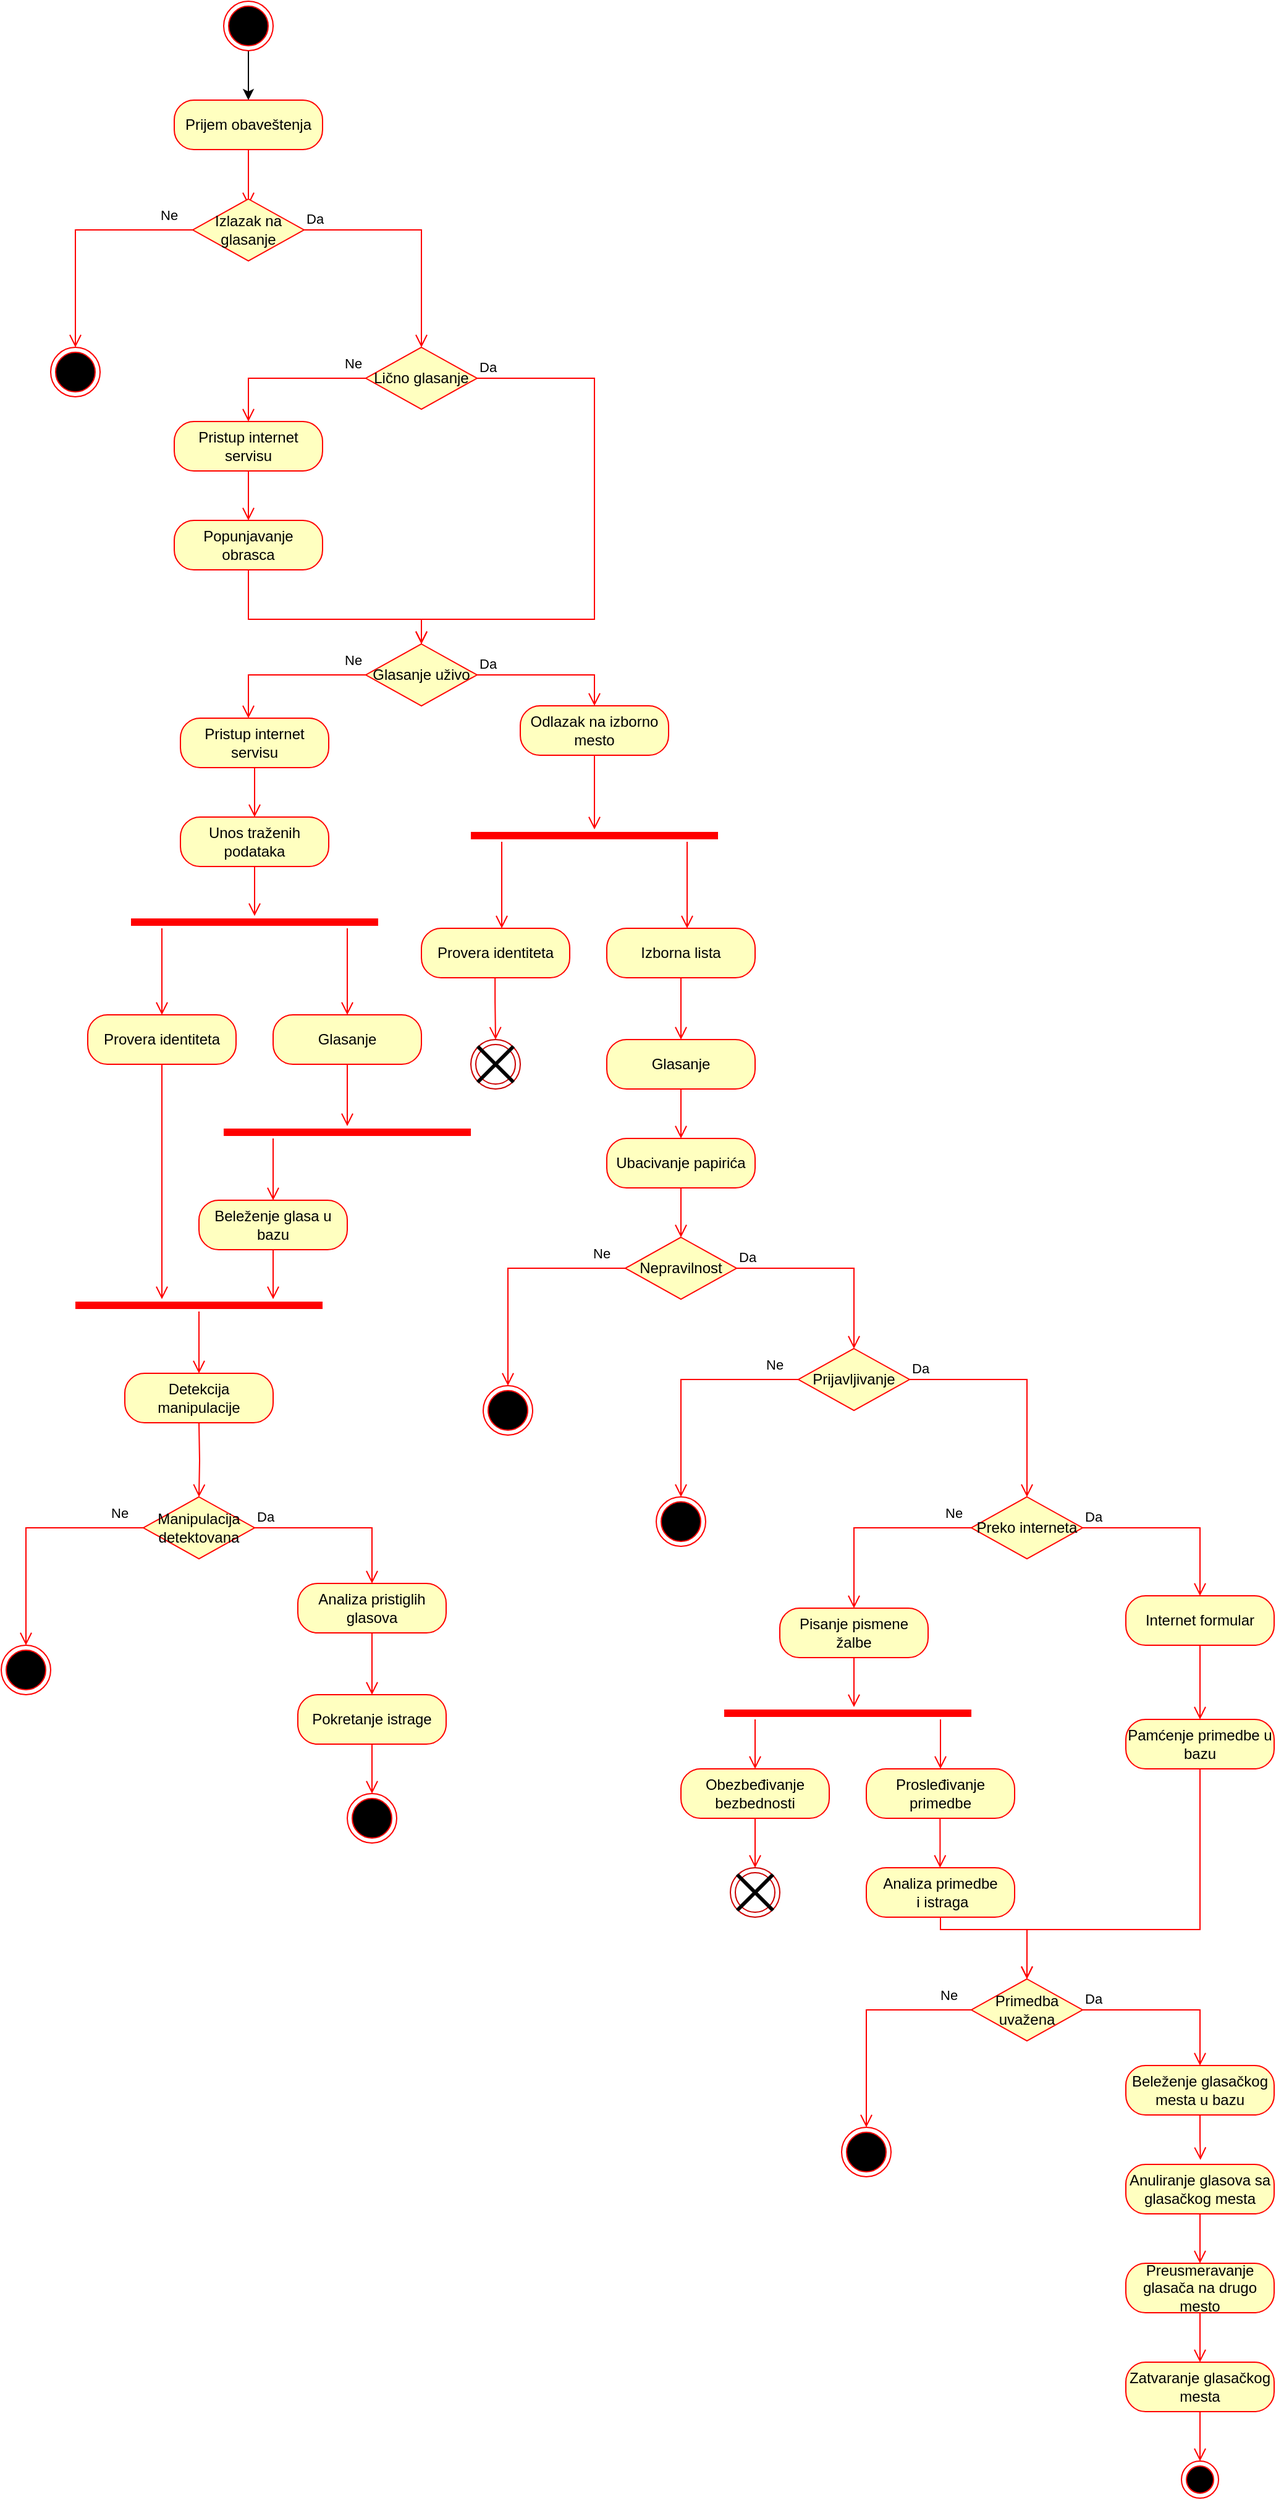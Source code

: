 <mxfile version="22.0.8" type="device">
  <diagram name="Page-1" id="0783ab3e-0a74-02c8-0abd-f7b4e66b4bec">
    <mxGraphModel dx="587" dy="2495" grid="1" gridSize="10" guides="1" tooltips="1" connect="1" arrows="1" fold="1" page="1" pageScale="1" pageWidth="850" pageHeight="1100" background="none" math="0" shadow="0">
      <root>
        <mxCell id="0" />
        <mxCell id="1" parent="0" />
        <mxCell id="Sj1vOakclsTmjPWeNW5r-7" style="edgeStyle=orthogonalEdgeStyle;rounded=0;orthogonalLoop=1;jettySize=auto;html=1;exitX=0.5;exitY=1;exitDx=0;exitDy=0;entryX=0.5;entryY=0;entryDx=0;entryDy=0;" parent="1" source="Sj1vOakclsTmjPWeNW5r-4" target="Sj1vOakclsTmjPWeNW5r-5" edge="1">
          <mxGeometry relative="1" as="geometry" />
        </mxCell>
        <mxCell id="Sj1vOakclsTmjPWeNW5r-4" value="" style="ellipse;html=1;shape=endState;fillColor=#000000;strokeColor=#ff0000;" parent="1" vertex="1">
          <mxGeometry x="400" y="-1600" width="40" height="40" as="geometry" />
        </mxCell>
        <mxCell id="Sj1vOakclsTmjPWeNW5r-5" value="Prijem obaveštenja" style="rounded=1;whiteSpace=wrap;html=1;arcSize=40;fontColor=#000000;fillColor=#ffffc0;strokeColor=#ff0000;" parent="1" vertex="1">
          <mxGeometry x="360" y="-1520" width="120" height="40" as="geometry" />
        </mxCell>
        <mxCell id="Sj1vOakclsTmjPWeNW5r-6" value="" style="edgeStyle=orthogonalEdgeStyle;html=1;verticalAlign=bottom;endArrow=open;endSize=8;strokeColor=#ff0000;rounded=0;" parent="1" source="Sj1vOakclsTmjPWeNW5r-5" edge="1">
          <mxGeometry relative="1" as="geometry">
            <mxPoint x="420" y="-1435" as="targetPoint" />
          </mxGeometry>
        </mxCell>
        <mxCell id="Sj1vOakclsTmjPWeNW5r-8" value="Izlazak na glasanje" style="rhombus;whiteSpace=wrap;html=1;fontColor=#000000;fillColor=#ffffc0;strokeColor=#ff0000;" parent="1" vertex="1">
          <mxGeometry x="375" y="-1440" width="90" height="50" as="geometry" />
        </mxCell>
        <mxCell id="Sj1vOakclsTmjPWeNW5r-9" value="Da" style="edgeStyle=orthogonalEdgeStyle;html=1;align=left;verticalAlign=bottom;endArrow=open;endSize=8;strokeColor=#ff0000;rounded=0;" parent="1" source="Sj1vOakclsTmjPWeNW5r-8" edge="1">
          <mxGeometry x="-1" relative="1" as="geometry">
            <mxPoint x="560" y="-1320" as="targetPoint" />
            <Array as="points">
              <mxPoint x="560" y="-1415" />
            </Array>
          </mxGeometry>
        </mxCell>
        <mxCell id="Sj1vOakclsTmjPWeNW5r-10" value="Ne&lt;br&gt;" style="edgeStyle=orthogonalEdgeStyle;html=1;align=left;verticalAlign=top;endArrow=open;endSize=8;strokeColor=#ff0000;rounded=0;exitX=0;exitY=0.5;exitDx=0;exitDy=0;" parent="1" source="Sj1vOakclsTmjPWeNW5r-8" edge="1">
          <mxGeometry x="-0.706" y="-25" relative="1" as="geometry">
            <mxPoint x="280" y="-1320" as="targetPoint" />
            <Array as="points">
              <mxPoint x="280" y="-1415" />
              <mxPoint x="280" y="-1330" />
            </Array>
            <mxPoint as="offset" />
          </mxGeometry>
        </mxCell>
        <mxCell id="Sj1vOakclsTmjPWeNW5r-15" value="Lično glasanje" style="rhombus;whiteSpace=wrap;html=1;fontColor=#000000;fillColor=#ffffc0;strokeColor=#ff0000;" parent="1" vertex="1">
          <mxGeometry x="515" y="-1320" width="90" height="50" as="geometry" />
        </mxCell>
        <mxCell id="Sj1vOakclsTmjPWeNW5r-16" value="Da" style="edgeStyle=orthogonalEdgeStyle;html=1;align=left;verticalAlign=bottom;endArrow=open;endSize=8;strokeColor=#ff0000;rounded=0;entryX=0.5;entryY=0;entryDx=0;entryDy=0;" parent="1" source="Sj1vOakclsTmjPWeNW5r-15" edge="1" target="7TB6_AQnsx2KHM4zwrPS-14">
          <mxGeometry x="-1" relative="1" as="geometry">
            <mxPoint x="610" y="-1065" as="targetPoint" />
            <Array as="points">
              <mxPoint x="700" y="-1295" />
              <mxPoint x="700" y="-1100" />
              <mxPoint x="560" y="-1100" />
            </Array>
          </mxGeometry>
        </mxCell>
        <mxCell id="Sj1vOakclsTmjPWeNW5r-17" value="Ne&lt;br&gt;" style="edgeStyle=orthogonalEdgeStyle;html=1;align=left;verticalAlign=top;endArrow=open;endSize=8;strokeColor=#ff0000;rounded=0;exitX=0;exitY=0.5;exitDx=0;exitDy=0;" parent="1" source="Sj1vOakclsTmjPWeNW5r-15" edge="1">
          <mxGeometry x="-0.706" y="-25" relative="1" as="geometry">
            <mxPoint x="420" y="-1260" as="targetPoint" />
            <Array as="points">
              <mxPoint x="420" y="-1295" />
            </Array>
            <mxPoint as="offset" />
          </mxGeometry>
        </mxCell>
        <mxCell id="7TB6_AQnsx2KHM4zwrPS-1" value="&lt;div&gt;Pristup internet servisu&lt;/div&gt;" style="rounded=1;whiteSpace=wrap;html=1;arcSize=40;fontColor=#000000;fillColor=#ffffc0;strokeColor=#ff0000;" vertex="1" parent="1">
          <mxGeometry x="360" y="-1260" width="120" height="40" as="geometry" />
        </mxCell>
        <mxCell id="7TB6_AQnsx2KHM4zwrPS-2" value="" style="edgeStyle=orthogonalEdgeStyle;html=1;verticalAlign=bottom;endArrow=open;endSize=8;strokeColor=#ff0000;rounded=0;" edge="1" source="7TB6_AQnsx2KHM4zwrPS-1" parent="1">
          <mxGeometry relative="1" as="geometry">
            <mxPoint x="420" y="-1180" as="targetPoint" />
          </mxGeometry>
        </mxCell>
        <mxCell id="7TB6_AQnsx2KHM4zwrPS-3" value="&lt;div&gt;Popunjavanje obrasca&lt;/div&gt;" style="rounded=1;whiteSpace=wrap;html=1;arcSize=40;fontColor=#000000;fillColor=#ffffc0;strokeColor=#ff0000;" vertex="1" parent="1">
          <mxGeometry x="360" y="-1180" width="120" height="40" as="geometry" />
        </mxCell>
        <mxCell id="7TB6_AQnsx2KHM4zwrPS-10" value="" style="edgeStyle=orthogonalEdgeStyle;html=1;verticalAlign=bottom;endArrow=open;endSize=8;strokeColor=#ff0000;rounded=0;entryX=0.5;entryY=0;entryDx=0;entryDy=0;" edge="1" parent="1" target="7TB6_AQnsx2KHM4zwrPS-14">
          <mxGeometry relative="1" as="geometry">
            <mxPoint x="510" y="-1065" as="targetPoint" />
            <mxPoint x="420" y="-1140" as="sourcePoint" />
            <Array as="points">
              <mxPoint x="420" y="-1100" />
              <mxPoint x="560" y="-1100" />
            </Array>
          </mxGeometry>
        </mxCell>
        <mxCell id="7TB6_AQnsx2KHM4zwrPS-11" value="" style="ellipse;html=1;shape=endState;fillColor=#000000;strokeColor=#ff0000;" vertex="1" parent="1">
          <mxGeometry x="260" y="-1320" width="40" height="40" as="geometry" />
        </mxCell>
        <mxCell id="7TB6_AQnsx2KHM4zwrPS-14" value="&lt;div&gt;Glasanje uživo&lt;/div&gt;" style="rhombus;whiteSpace=wrap;html=1;fontColor=#000000;fillColor=#ffffc0;strokeColor=#ff0000;" vertex="1" parent="1">
          <mxGeometry x="515" y="-1080" width="90" height="50" as="geometry" />
        </mxCell>
        <mxCell id="7TB6_AQnsx2KHM4zwrPS-15" value="Da" style="edgeStyle=orthogonalEdgeStyle;html=1;align=left;verticalAlign=bottom;endArrow=open;endSize=8;strokeColor=#ff0000;rounded=0;" edge="1" parent="1" source="7TB6_AQnsx2KHM4zwrPS-14">
          <mxGeometry x="-1" relative="1" as="geometry">
            <mxPoint x="700" y="-1030" as="targetPoint" />
            <Array as="points">
              <mxPoint x="700" y="-1055" />
            </Array>
          </mxGeometry>
        </mxCell>
        <mxCell id="7TB6_AQnsx2KHM4zwrPS-16" value="Ne&lt;br&gt;" style="edgeStyle=orthogonalEdgeStyle;html=1;align=left;verticalAlign=top;endArrow=open;endSize=8;strokeColor=#ff0000;rounded=0;exitX=0;exitY=0.5;exitDx=0;exitDy=0;" edge="1" parent="1" source="7TB6_AQnsx2KHM4zwrPS-14">
          <mxGeometry x="-0.706" y="-25" relative="1" as="geometry">
            <mxPoint x="420" y="-1020" as="targetPoint" />
            <Array as="points">
              <mxPoint x="420" y="-1055" />
            </Array>
            <mxPoint as="offset" />
          </mxGeometry>
        </mxCell>
        <mxCell id="7TB6_AQnsx2KHM4zwrPS-19" value="" style="shape=line;html=1;strokeWidth=6;strokeColor=#ff0000;" vertex="1" parent="1">
          <mxGeometry x="325" y="-860" width="200" height="10" as="geometry" />
        </mxCell>
        <mxCell id="7TB6_AQnsx2KHM4zwrPS-20" value="" style="edgeStyle=orthogonalEdgeStyle;html=1;verticalAlign=bottom;endArrow=open;endSize=8;strokeColor=#ff0000;rounded=0;" edge="1" parent="1">
          <mxGeometry relative="1" as="geometry">
            <mxPoint x="350" y="-780" as="targetPoint" />
            <mxPoint x="350" y="-850" as="sourcePoint" />
            <Array as="points">
              <mxPoint x="350" y="-830" />
              <mxPoint x="350" y="-830" />
            </Array>
          </mxGeometry>
        </mxCell>
        <mxCell id="7TB6_AQnsx2KHM4zwrPS-21" value="" style="edgeStyle=orthogonalEdgeStyle;html=1;verticalAlign=bottom;endArrow=open;endSize=8;strokeColor=#ff0000;rounded=0;" edge="1" parent="1">
          <mxGeometry relative="1" as="geometry">
            <mxPoint x="500" y="-780" as="targetPoint" />
            <mxPoint x="500" y="-850" as="sourcePoint" />
            <Array as="points">
              <mxPoint x="500" y="-830" />
              <mxPoint x="500" y="-830" />
            </Array>
          </mxGeometry>
        </mxCell>
        <mxCell id="7TB6_AQnsx2KHM4zwrPS-22" value="&lt;div&gt;Pristup internet servisu&lt;/div&gt;" style="rounded=1;whiteSpace=wrap;html=1;arcSize=40;fontColor=#000000;fillColor=#ffffc0;strokeColor=#ff0000;" vertex="1" parent="1">
          <mxGeometry x="365" y="-1020" width="120" height="40" as="geometry" />
        </mxCell>
        <mxCell id="7TB6_AQnsx2KHM4zwrPS-23" value="" style="edgeStyle=orthogonalEdgeStyle;html=1;verticalAlign=bottom;endArrow=open;endSize=8;strokeColor=#ff0000;rounded=0;" edge="1" source="7TB6_AQnsx2KHM4zwrPS-22" parent="1">
          <mxGeometry relative="1" as="geometry">
            <mxPoint x="425" y="-940" as="targetPoint" />
          </mxGeometry>
        </mxCell>
        <mxCell id="7TB6_AQnsx2KHM4zwrPS-24" value="Unos traženih podataka" style="rounded=1;whiteSpace=wrap;html=1;arcSize=40;fontColor=#000000;fillColor=#ffffc0;strokeColor=#ff0000;" vertex="1" parent="1">
          <mxGeometry x="365" y="-940" width="120" height="40" as="geometry" />
        </mxCell>
        <mxCell id="7TB6_AQnsx2KHM4zwrPS-25" value="" style="edgeStyle=orthogonalEdgeStyle;html=1;verticalAlign=bottom;endArrow=open;endSize=8;strokeColor=#ff0000;rounded=0;" edge="1" source="7TB6_AQnsx2KHM4zwrPS-24" parent="1">
          <mxGeometry relative="1" as="geometry">
            <mxPoint x="425" y="-860" as="targetPoint" />
            <Array as="points">
              <mxPoint x="425" y="-860" />
            </Array>
          </mxGeometry>
        </mxCell>
        <mxCell id="7TB6_AQnsx2KHM4zwrPS-26" value="Provera identiteta" style="rounded=1;whiteSpace=wrap;html=1;arcSize=40;fontColor=#000000;fillColor=#ffffc0;strokeColor=#ff0000;" vertex="1" parent="1">
          <mxGeometry x="290" y="-780" width="120" height="40" as="geometry" />
        </mxCell>
        <mxCell id="7TB6_AQnsx2KHM4zwrPS-27" value="" style="edgeStyle=orthogonalEdgeStyle;html=1;verticalAlign=bottom;endArrow=open;endSize=8;strokeColor=#ff0000;rounded=0;" edge="1" source="7TB6_AQnsx2KHM4zwrPS-26" parent="1" target="7TB6_AQnsx2KHM4zwrPS-34">
          <mxGeometry relative="1" as="geometry">
            <mxPoint x="350" y="-690" as="targetPoint" />
            <Array as="points">
              <mxPoint x="350" y="-600" />
              <mxPoint x="350" y="-600" />
            </Array>
          </mxGeometry>
        </mxCell>
        <mxCell id="7TB6_AQnsx2KHM4zwrPS-28" value="Glasanje" style="rounded=1;whiteSpace=wrap;html=1;arcSize=40;fontColor=#000000;fillColor=#ffffc0;strokeColor=#ff0000;" vertex="1" parent="1">
          <mxGeometry x="440" y="-780" width="120" height="40" as="geometry" />
        </mxCell>
        <mxCell id="7TB6_AQnsx2KHM4zwrPS-29" value="" style="edgeStyle=orthogonalEdgeStyle;html=1;verticalAlign=bottom;endArrow=open;endSize=8;strokeColor=#ff0000;rounded=0;" edge="1" source="7TB6_AQnsx2KHM4zwrPS-28" parent="1">
          <mxGeometry relative="1" as="geometry">
            <mxPoint x="500" y="-690" as="targetPoint" />
          </mxGeometry>
        </mxCell>
        <mxCell id="7TB6_AQnsx2KHM4zwrPS-30" value="" style="shape=line;html=1;strokeWidth=6;strokeColor=#ff0000;" vertex="1" parent="1">
          <mxGeometry x="400" y="-690" width="200" height="10" as="geometry" />
        </mxCell>
        <mxCell id="7TB6_AQnsx2KHM4zwrPS-31" value="" style="edgeStyle=orthogonalEdgeStyle;html=1;verticalAlign=bottom;endArrow=open;endSize=8;strokeColor=#ff0000;rounded=0;" edge="1" source="7TB6_AQnsx2KHM4zwrPS-30" parent="1">
          <mxGeometry relative="1" as="geometry">
            <mxPoint x="440" y="-630" as="targetPoint" />
            <Array as="points">
              <mxPoint x="510" y="-685" />
              <mxPoint x="510" y="-685" />
            </Array>
          </mxGeometry>
        </mxCell>
        <mxCell id="7TB6_AQnsx2KHM4zwrPS-32" value="Beleženje glasa u bazu" style="rounded=1;whiteSpace=wrap;html=1;arcSize=40;fontColor=#000000;fillColor=#ffffc0;strokeColor=#ff0000;" vertex="1" parent="1">
          <mxGeometry x="380" y="-630" width="120" height="40" as="geometry" />
        </mxCell>
        <mxCell id="7TB6_AQnsx2KHM4zwrPS-33" value="" style="edgeStyle=orthogonalEdgeStyle;html=1;verticalAlign=bottom;endArrow=open;endSize=8;strokeColor=#ff0000;rounded=0;" edge="1" source="7TB6_AQnsx2KHM4zwrPS-32" parent="1">
          <mxGeometry relative="1" as="geometry">
            <mxPoint x="440" y="-550" as="targetPoint" />
          </mxGeometry>
        </mxCell>
        <mxCell id="7TB6_AQnsx2KHM4zwrPS-34" value="" style="shape=line;html=1;strokeWidth=6;strokeColor=#ff0000;" vertex="1" parent="1">
          <mxGeometry x="280" y="-550" width="200" height="10" as="geometry" />
        </mxCell>
        <mxCell id="7TB6_AQnsx2KHM4zwrPS-35" value="" style="edgeStyle=orthogonalEdgeStyle;html=1;verticalAlign=bottom;endArrow=open;endSize=8;strokeColor=#ff0000;rounded=0;entryX=0.5;entryY=0;entryDx=0;entryDy=0;" edge="1" source="7TB6_AQnsx2KHM4zwrPS-34" parent="1" target="7TB6_AQnsx2KHM4zwrPS-36">
          <mxGeometry relative="1" as="geometry">
            <mxPoint x="380" y="-510" as="targetPoint" />
          </mxGeometry>
        </mxCell>
        <mxCell id="7TB6_AQnsx2KHM4zwrPS-36" value="&lt;div&gt;Detekcija manipulacije&lt;/div&gt;" style="rounded=1;whiteSpace=wrap;html=1;arcSize=40;fontColor=#000000;fillColor=#ffffc0;strokeColor=#ff0000;" vertex="1" parent="1">
          <mxGeometry x="320" y="-490" width="120" height="40" as="geometry" />
        </mxCell>
        <mxCell id="7TB6_AQnsx2KHM4zwrPS-41" value="&lt;div&gt;Manipulacija detektovana&lt;/div&gt;" style="rhombus;whiteSpace=wrap;html=1;fontColor=#000000;fillColor=#ffffc0;strokeColor=#ff0000;" vertex="1" parent="1">
          <mxGeometry x="335" y="-390" width="90" height="50" as="geometry" />
        </mxCell>
        <mxCell id="7TB6_AQnsx2KHM4zwrPS-42" value="Da" style="edgeStyle=orthogonalEdgeStyle;html=1;align=left;verticalAlign=bottom;endArrow=open;endSize=8;strokeColor=#ff0000;rounded=0;" edge="1" parent="1" source="7TB6_AQnsx2KHM4zwrPS-41">
          <mxGeometry x="-1" relative="1" as="geometry">
            <mxPoint x="520" y="-320" as="targetPoint" />
            <Array as="points">
              <mxPoint x="520" y="-365" />
            </Array>
          </mxGeometry>
        </mxCell>
        <mxCell id="7TB6_AQnsx2KHM4zwrPS-43" value="Ne&lt;br&gt;" style="edgeStyle=orthogonalEdgeStyle;html=1;align=left;verticalAlign=top;endArrow=open;endSize=8;strokeColor=#ff0000;rounded=0;exitX=0;exitY=0.5;exitDx=0;exitDy=0;" edge="1" parent="1" source="7TB6_AQnsx2KHM4zwrPS-41">
          <mxGeometry x="-0.706" y="-25" relative="1" as="geometry">
            <mxPoint x="240" y="-270" as="targetPoint" />
            <Array as="points">
              <mxPoint x="240" y="-365" />
              <mxPoint x="240" y="-280" />
            </Array>
            <mxPoint as="offset" />
          </mxGeometry>
        </mxCell>
        <mxCell id="7TB6_AQnsx2KHM4zwrPS-44" value="" style="edgeStyle=orthogonalEdgeStyle;html=1;verticalAlign=bottom;endArrow=open;endSize=8;strokeColor=#ff0000;rounded=0;entryX=0.5;entryY=0;entryDx=0;entryDy=0;" edge="1" parent="1" target="7TB6_AQnsx2KHM4zwrPS-41">
          <mxGeometry relative="1" as="geometry">
            <mxPoint x="380" y="-400" as="targetPoint" />
            <mxPoint x="380" y="-450" as="sourcePoint" />
          </mxGeometry>
        </mxCell>
        <mxCell id="7TB6_AQnsx2KHM4zwrPS-45" value="" style="ellipse;html=1;shape=endState;fillColor=#000000;strokeColor=#ff0000;" vertex="1" parent="1">
          <mxGeometry x="220" y="-270" width="40" height="40" as="geometry" />
        </mxCell>
        <mxCell id="7TB6_AQnsx2KHM4zwrPS-46" value="&lt;div&gt;Analiza pristiglih glasova&lt;/div&gt;" style="rounded=1;whiteSpace=wrap;html=1;arcSize=40;fontColor=#000000;fillColor=#ffffc0;strokeColor=#ff0000;" vertex="1" parent="1">
          <mxGeometry x="460" y="-320" width="120" height="40" as="geometry" />
        </mxCell>
        <mxCell id="7TB6_AQnsx2KHM4zwrPS-47" value="" style="edgeStyle=orthogonalEdgeStyle;html=1;verticalAlign=bottom;endArrow=open;endSize=8;strokeColor=#ff0000;rounded=0;" edge="1" source="7TB6_AQnsx2KHM4zwrPS-46" parent="1">
          <mxGeometry relative="1" as="geometry">
            <mxPoint x="520" y="-230" as="targetPoint" />
          </mxGeometry>
        </mxCell>
        <mxCell id="7TB6_AQnsx2KHM4zwrPS-49" value="Pokretanje istrage" style="rounded=1;whiteSpace=wrap;html=1;arcSize=40;fontColor=#000000;fillColor=#ffffc0;strokeColor=#ff0000;" vertex="1" parent="1">
          <mxGeometry x="460" y="-230" width="120" height="40" as="geometry" />
        </mxCell>
        <mxCell id="7TB6_AQnsx2KHM4zwrPS-50" value="" style="edgeStyle=orthogonalEdgeStyle;html=1;verticalAlign=bottom;endArrow=open;endSize=8;strokeColor=#ff0000;rounded=0;" edge="1" source="7TB6_AQnsx2KHM4zwrPS-49" parent="1">
          <mxGeometry relative="1" as="geometry">
            <mxPoint x="520" y="-150" as="targetPoint" />
          </mxGeometry>
        </mxCell>
        <mxCell id="7TB6_AQnsx2KHM4zwrPS-51" value="" style="ellipse;html=1;shape=endState;fillColor=#000000;strokeColor=#ff0000;" vertex="1" parent="1">
          <mxGeometry x="500" y="-150" width="40" height="40" as="geometry" />
        </mxCell>
        <mxCell id="7TB6_AQnsx2KHM4zwrPS-53" value="Odlazak na izborno mesto" style="rounded=1;whiteSpace=wrap;html=1;arcSize=40;fontColor=#000000;fillColor=#ffffc0;strokeColor=#ff0000;" vertex="1" parent="1">
          <mxGeometry x="640" y="-1030" width="120" height="40" as="geometry" />
        </mxCell>
        <mxCell id="7TB6_AQnsx2KHM4zwrPS-54" value="" style="edgeStyle=orthogonalEdgeStyle;html=1;verticalAlign=bottom;endArrow=open;endSize=8;strokeColor=#ff0000;rounded=0;" edge="1" source="7TB6_AQnsx2KHM4zwrPS-53" parent="1">
          <mxGeometry relative="1" as="geometry">
            <mxPoint x="700" y="-930" as="targetPoint" />
          </mxGeometry>
        </mxCell>
        <mxCell id="7TB6_AQnsx2KHM4zwrPS-57" value="" style="shape=line;html=1;strokeWidth=6;strokeColor=#ff0000;" vertex="1" parent="1">
          <mxGeometry x="600" y="-930" width="200" height="10" as="geometry" />
        </mxCell>
        <mxCell id="7TB6_AQnsx2KHM4zwrPS-58" value="" style="edgeStyle=orthogonalEdgeStyle;html=1;verticalAlign=bottom;endArrow=open;endSize=8;strokeColor=#ff0000;rounded=0;" edge="1" parent="1">
          <mxGeometry relative="1" as="geometry">
            <mxPoint x="625" y="-850" as="targetPoint" />
            <mxPoint x="625" y="-920" as="sourcePoint" />
            <Array as="points">
              <mxPoint x="625" y="-900" />
              <mxPoint x="625" y="-900" />
            </Array>
          </mxGeometry>
        </mxCell>
        <mxCell id="7TB6_AQnsx2KHM4zwrPS-59" value="" style="edgeStyle=orthogonalEdgeStyle;html=1;verticalAlign=bottom;endArrow=open;endSize=8;strokeColor=#ff0000;rounded=0;" edge="1" parent="1">
          <mxGeometry relative="1" as="geometry">
            <mxPoint x="775" y="-850" as="targetPoint" />
            <mxPoint x="775" y="-920" as="sourcePoint" />
            <Array as="points">
              <mxPoint x="775" y="-900" />
              <mxPoint x="775" y="-900" />
            </Array>
          </mxGeometry>
        </mxCell>
        <mxCell id="7TB6_AQnsx2KHM4zwrPS-60" value="&lt;div&gt;Provera identiteta&lt;/div&gt;" style="rounded=1;whiteSpace=wrap;html=1;arcSize=40;fontColor=#000000;fillColor=#ffffc0;strokeColor=#ff0000;" vertex="1" parent="1">
          <mxGeometry x="560" y="-850" width="120" height="40" as="geometry" />
        </mxCell>
        <mxCell id="7TB6_AQnsx2KHM4zwrPS-62" value="" style="edgeStyle=orthogonalEdgeStyle;html=1;verticalAlign=bottom;endArrow=open;endSize=8;strokeColor=#ff0000;rounded=0;" edge="1" parent="1">
          <mxGeometry relative="1" as="geometry">
            <mxPoint x="620" y="-760" as="targetPoint" />
            <mxPoint x="619.58" y="-810" as="sourcePoint" />
            <Array as="points">
              <mxPoint x="619.58" y="-790" />
              <mxPoint x="619.58" y="-790" />
            </Array>
          </mxGeometry>
        </mxCell>
        <mxCell id="7TB6_AQnsx2KHM4zwrPS-63" value="" style="ellipse;html=1;shape=endState;fillColor=#FFFFFF;strokeColor=#CC0000;gradientColor=none;perimeterSpacing=50;strokeWidth=1;" vertex="1" parent="1">
          <mxGeometry x="600" y="-760" width="40" height="40" as="geometry" />
        </mxCell>
        <mxCell id="7TB6_AQnsx2KHM4zwrPS-64" value="" style="shape=umlDestroy;whiteSpace=wrap;html=1;strokeWidth=3;targetShapes=umlLifeline;" vertex="1" parent="1">
          <mxGeometry x="605.5" y="-754.5" width="29" height="29" as="geometry" />
        </mxCell>
        <mxCell id="7TB6_AQnsx2KHM4zwrPS-65" value="&lt;div&gt;Izborna lista&lt;/div&gt;" style="rounded=1;whiteSpace=wrap;html=1;arcSize=40;fontColor=#000000;fillColor=#ffffc0;strokeColor=#ff0000;" vertex="1" parent="1">
          <mxGeometry x="710" y="-850" width="120" height="40" as="geometry" />
        </mxCell>
        <mxCell id="7TB6_AQnsx2KHM4zwrPS-66" value="" style="edgeStyle=orthogonalEdgeStyle;html=1;verticalAlign=bottom;endArrow=open;endSize=8;strokeColor=#ff0000;rounded=0;" edge="1" source="7TB6_AQnsx2KHM4zwrPS-65" parent="1">
          <mxGeometry relative="1" as="geometry">
            <mxPoint x="770" y="-760" as="targetPoint" />
          </mxGeometry>
        </mxCell>
        <mxCell id="7TB6_AQnsx2KHM4zwrPS-67" value="Glasanje" style="rounded=1;whiteSpace=wrap;html=1;arcSize=40;fontColor=#000000;fillColor=#ffffc0;strokeColor=#ff0000;" vertex="1" parent="1">
          <mxGeometry x="710" y="-760" width="120" height="40" as="geometry" />
        </mxCell>
        <mxCell id="7TB6_AQnsx2KHM4zwrPS-68" value="" style="edgeStyle=orthogonalEdgeStyle;html=1;verticalAlign=bottom;endArrow=open;endSize=8;strokeColor=#ff0000;rounded=0;" edge="1" source="7TB6_AQnsx2KHM4zwrPS-67" parent="1">
          <mxGeometry relative="1" as="geometry">
            <mxPoint x="770" y="-680" as="targetPoint" />
          </mxGeometry>
        </mxCell>
        <mxCell id="7TB6_AQnsx2KHM4zwrPS-69" value="Nepravilnost" style="rhombus;whiteSpace=wrap;html=1;fontColor=#000000;fillColor=#ffffc0;strokeColor=#ff0000;" vertex="1" parent="1">
          <mxGeometry x="725" y="-600" width="90" height="50" as="geometry" />
        </mxCell>
        <mxCell id="7TB6_AQnsx2KHM4zwrPS-70" value="Da" style="edgeStyle=orthogonalEdgeStyle;html=1;align=left;verticalAlign=bottom;endArrow=open;endSize=8;strokeColor=#ff0000;rounded=0;" edge="1" parent="1" source="7TB6_AQnsx2KHM4zwrPS-69">
          <mxGeometry x="-1" relative="1" as="geometry">
            <mxPoint x="910" y="-510" as="targetPoint" />
            <Array as="points">
              <mxPoint x="910" y="-575" />
            </Array>
          </mxGeometry>
        </mxCell>
        <mxCell id="7TB6_AQnsx2KHM4zwrPS-71" value="Ne&lt;br&gt;" style="edgeStyle=orthogonalEdgeStyle;html=1;align=left;verticalAlign=top;endArrow=open;endSize=8;strokeColor=#ff0000;rounded=0;exitX=0;exitY=0.5;exitDx=0;exitDy=0;" edge="1" parent="1" source="7TB6_AQnsx2KHM4zwrPS-69">
          <mxGeometry x="-0.706" y="-25" relative="1" as="geometry">
            <mxPoint x="630" y="-480" as="targetPoint" />
            <Array as="points">
              <mxPoint x="630" y="-575" />
              <mxPoint x="630" y="-490" />
            </Array>
            <mxPoint as="offset" />
          </mxGeometry>
        </mxCell>
        <mxCell id="7TB6_AQnsx2KHM4zwrPS-72" value="" style="ellipse;html=1;shape=endState;fillColor=#000000;strokeColor=#ff0000;" vertex="1" parent="1">
          <mxGeometry x="610" y="-480" width="40" height="40" as="geometry" />
        </mxCell>
        <mxCell id="7TB6_AQnsx2KHM4zwrPS-73" value="Ubacivanje papirića" style="rounded=1;whiteSpace=wrap;html=1;arcSize=40;fontColor=#000000;fillColor=#ffffc0;strokeColor=#ff0000;" vertex="1" parent="1">
          <mxGeometry x="710" y="-680" width="120" height="40" as="geometry" />
        </mxCell>
        <mxCell id="7TB6_AQnsx2KHM4zwrPS-74" value="" style="edgeStyle=orthogonalEdgeStyle;html=1;verticalAlign=bottom;endArrow=open;endSize=8;strokeColor=#ff0000;rounded=0;" edge="1" source="7TB6_AQnsx2KHM4zwrPS-73" parent="1">
          <mxGeometry relative="1" as="geometry">
            <mxPoint x="770" y="-600" as="targetPoint" />
          </mxGeometry>
        </mxCell>
        <mxCell id="7TB6_AQnsx2KHM4zwrPS-75" value="Prijavljivanje" style="rhombus;whiteSpace=wrap;html=1;fontColor=#000000;fillColor=#ffffc0;strokeColor=#ff0000;" vertex="1" parent="1">
          <mxGeometry x="865" y="-510" width="90" height="50" as="geometry" />
        </mxCell>
        <mxCell id="7TB6_AQnsx2KHM4zwrPS-76" value="Da" style="edgeStyle=orthogonalEdgeStyle;html=1;align=left;verticalAlign=bottom;endArrow=open;endSize=8;strokeColor=#ff0000;rounded=0;" edge="1" parent="1" source="7TB6_AQnsx2KHM4zwrPS-75">
          <mxGeometry x="-1" relative="1" as="geometry">
            <mxPoint x="1050" y="-390" as="targetPoint" />
            <Array as="points">
              <mxPoint x="1050" y="-485" />
            </Array>
          </mxGeometry>
        </mxCell>
        <mxCell id="7TB6_AQnsx2KHM4zwrPS-77" value="Ne&lt;br&gt;" style="edgeStyle=orthogonalEdgeStyle;html=1;align=left;verticalAlign=top;endArrow=open;endSize=8;strokeColor=#ff0000;rounded=0;exitX=0;exitY=0.5;exitDx=0;exitDy=0;" edge="1" parent="1" source="7TB6_AQnsx2KHM4zwrPS-75">
          <mxGeometry x="-0.706" y="-25" relative="1" as="geometry">
            <mxPoint x="770" y="-390" as="targetPoint" />
            <Array as="points">
              <mxPoint x="770" y="-485" />
              <mxPoint x="770" y="-400" />
            </Array>
            <mxPoint as="offset" />
          </mxGeometry>
        </mxCell>
        <mxCell id="7TB6_AQnsx2KHM4zwrPS-78" value="" style="ellipse;html=1;shape=endState;fillColor=#000000;strokeColor=#ff0000;" vertex="1" parent="1">
          <mxGeometry x="750" y="-390" width="40" height="40" as="geometry" />
        </mxCell>
        <mxCell id="7TB6_AQnsx2KHM4zwrPS-79" value="Preko interneta" style="rhombus;whiteSpace=wrap;html=1;fontColor=#000000;fillColor=#ffffc0;strokeColor=#ff0000;" vertex="1" parent="1">
          <mxGeometry x="1005" y="-390" width="90" height="50" as="geometry" />
        </mxCell>
        <mxCell id="7TB6_AQnsx2KHM4zwrPS-80" value="Da" style="edgeStyle=orthogonalEdgeStyle;html=1;align=left;verticalAlign=bottom;endArrow=open;endSize=8;strokeColor=#ff0000;rounded=0;" edge="1" parent="1" source="7TB6_AQnsx2KHM4zwrPS-79">
          <mxGeometry x="-1" relative="1" as="geometry">
            <mxPoint x="1190" y="-310" as="targetPoint" />
            <Array as="points">
              <mxPoint x="1190" y="-365" />
            </Array>
          </mxGeometry>
        </mxCell>
        <mxCell id="7TB6_AQnsx2KHM4zwrPS-81" value="Ne&lt;br&gt;" style="edgeStyle=orthogonalEdgeStyle;html=1;align=left;verticalAlign=top;endArrow=open;endSize=8;strokeColor=#ff0000;rounded=0;exitX=0;exitY=0.5;exitDx=0;exitDy=0;" edge="1" parent="1" source="7TB6_AQnsx2KHM4zwrPS-79">
          <mxGeometry x="-0.706" y="-25" relative="1" as="geometry">
            <mxPoint x="910" y="-300" as="targetPoint" />
            <Array as="points">
              <mxPoint x="910" y="-365" />
            </Array>
            <mxPoint as="offset" />
          </mxGeometry>
        </mxCell>
        <mxCell id="7TB6_AQnsx2KHM4zwrPS-82" value="Pisanje pismene žalbe" style="rounded=1;whiteSpace=wrap;html=1;arcSize=40;fontColor=#000000;fillColor=#ffffc0;strokeColor=#ff0000;" vertex="1" parent="1">
          <mxGeometry x="850" y="-300" width="120" height="40" as="geometry" />
        </mxCell>
        <mxCell id="7TB6_AQnsx2KHM4zwrPS-83" value="" style="edgeStyle=orthogonalEdgeStyle;html=1;verticalAlign=bottom;endArrow=open;endSize=8;strokeColor=#ff0000;rounded=0;" edge="1" source="7TB6_AQnsx2KHM4zwrPS-82" parent="1">
          <mxGeometry relative="1" as="geometry">
            <mxPoint x="910" y="-220" as="targetPoint" />
          </mxGeometry>
        </mxCell>
        <mxCell id="7TB6_AQnsx2KHM4zwrPS-84" value="" style="shape=line;html=1;strokeWidth=6;strokeColor=#ff0000;" vertex="1" parent="1">
          <mxGeometry x="805" y="-220" width="200" height="10" as="geometry" />
        </mxCell>
        <mxCell id="7TB6_AQnsx2KHM4zwrPS-85" value="" style="edgeStyle=orthogonalEdgeStyle;html=1;verticalAlign=bottom;endArrow=open;endSize=8;strokeColor=#ff0000;rounded=0;" edge="1" parent="1">
          <mxGeometry relative="1" as="geometry">
            <mxPoint x="830" y="-170" as="targetPoint" />
            <mxPoint x="830" y="-210" as="sourcePoint" />
            <Array as="points">
              <mxPoint x="830" y="-190" />
              <mxPoint x="830" y="-190" />
            </Array>
          </mxGeometry>
        </mxCell>
        <mxCell id="7TB6_AQnsx2KHM4zwrPS-86" value="" style="edgeStyle=orthogonalEdgeStyle;html=1;verticalAlign=bottom;endArrow=open;endSize=8;strokeColor=#ff0000;rounded=0;" edge="1" parent="1">
          <mxGeometry relative="1" as="geometry">
            <mxPoint x="980" y="-170" as="targetPoint" />
            <mxPoint x="980" y="-210" as="sourcePoint" />
            <Array as="points">
              <mxPoint x="980" y="-190" />
              <mxPoint x="980" y="-190" />
            </Array>
          </mxGeometry>
        </mxCell>
        <mxCell id="7TB6_AQnsx2KHM4zwrPS-87" value="Obezbeđivanje bezbednosti" style="rounded=1;whiteSpace=wrap;html=1;arcSize=40;fontColor=#000000;fillColor=#ffffc0;strokeColor=#ff0000;" vertex="1" parent="1">
          <mxGeometry x="770" y="-170" width="120" height="40" as="geometry" />
        </mxCell>
        <mxCell id="7TB6_AQnsx2KHM4zwrPS-88" value="Prosleđivanje primedbe" style="rounded=1;whiteSpace=wrap;html=1;arcSize=40;fontColor=#000000;fillColor=#ffffc0;strokeColor=#ff0000;" vertex="1" parent="1">
          <mxGeometry x="920" y="-170" width="120" height="40" as="geometry" />
        </mxCell>
        <mxCell id="7TB6_AQnsx2KHM4zwrPS-90" value="" style="edgeStyle=orthogonalEdgeStyle;html=1;verticalAlign=bottom;endArrow=open;endSize=8;strokeColor=#ff0000;rounded=0;" edge="1" parent="1">
          <mxGeometry relative="1" as="geometry">
            <mxPoint x="830" y="-90" as="targetPoint" />
            <mxPoint x="830" y="-130" as="sourcePoint" />
            <Array as="points">
              <mxPoint x="830" y="-110" />
              <mxPoint x="830" y="-110" />
            </Array>
          </mxGeometry>
        </mxCell>
        <mxCell id="7TB6_AQnsx2KHM4zwrPS-92" value="" style="ellipse;html=1;shape=endState;fillColor=#FFFFFF;strokeColor=#CC0000;gradientColor=none;perimeterSpacing=50;strokeWidth=1;" vertex="1" parent="1">
          <mxGeometry x="810" y="-90" width="40" height="40" as="geometry" />
        </mxCell>
        <mxCell id="7TB6_AQnsx2KHM4zwrPS-93" value="" style="shape=umlDestroy;whiteSpace=wrap;html=1;strokeWidth=3;targetShapes=umlLifeline;" vertex="1" parent="1">
          <mxGeometry x="815.5" y="-84.5" width="29" height="29" as="geometry" />
        </mxCell>
        <mxCell id="7TB6_AQnsx2KHM4zwrPS-95" value="&lt;div&gt;Analiza primedbe&lt;/div&gt;&amp;nbsp;i istraga" style="rounded=1;whiteSpace=wrap;html=1;arcSize=40;fontColor=#000000;fillColor=#ffffc0;strokeColor=#ff0000;" vertex="1" parent="1">
          <mxGeometry x="920" y="-90" width="120" height="40" as="geometry" />
        </mxCell>
        <mxCell id="7TB6_AQnsx2KHM4zwrPS-96" value="" style="edgeStyle=orthogonalEdgeStyle;html=1;verticalAlign=bottom;endArrow=open;endSize=8;strokeColor=#ff0000;rounded=0;entryX=0.5;entryY=0;entryDx=0;entryDy=0;" edge="1" source="7TB6_AQnsx2KHM4zwrPS-95" parent="1" target="7TB6_AQnsx2KHM4zwrPS-101">
          <mxGeometry relative="1" as="geometry">
            <mxPoint x="980" y="-10" as="targetPoint" />
            <Array as="points">
              <mxPoint x="980" y="-40" />
              <mxPoint x="1050" y="-40" />
            </Array>
          </mxGeometry>
        </mxCell>
        <mxCell id="7TB6_AQnsx2KHM4zwrPS-100" value="" style="edgeStyle=orthogonalEdgeStyle;html=1;verticalAlign=bottom;endArrow=open;endSize=8;strokeColor=#ff0000;rounded=0;" edge="1" parent="1">
          <mxGeometry relative="1" as="geometry">
            <mxPoint x="979.66" y="-90" as="targetPoint" />
            <mxPoint x="979.66" y="-130" as="sourcePoint" />
            <Array as="points">
              <mxPoint x="979.66" y="-110" />
              <mxPoint x="979.66" y="-110" />
            </Array>
          </mxGeometry>
        </mxCell>
        <mxCell id="7TB6_AQnsx2KHM4zwrPS-101" value="Primedba uvažena" style="rhombus;whiteSpace=wrap;html=1;fontColor=#000000;fillColor=#ffffc0;strokeColor=#ff0000;" vertex="1" parent="1">
          <mxGeometry x="1004.98" width="90" height="50" as="geometry" />
        </mxCell>
        <mxCell id="7TB6_AQnsx2KHM4zwrPS-102" value="Da" style="edgeStyle=orthogonalEdgeStyle;html=1;align=left;verticalAlign=bottom;endArrow=open;endSize=8;strokeColor=#ff0000;rounded=0;" edge="1" parent="1" source="7TB6_AQnsx2KHM4zwrPS-101">
          <mxGeometry x="-1" relative="1" as="geometry">
            <mxPoint x="1190" y="70" as="targetPoint" />
            <Array as="points">
              <mxPoint x="1189.98" y="25" />
            </Array>
          </mxGeometry>
        </mxCell>
        <mxCell id="7TB6_AQnsx2KHM4zwrPS-103" value="Ne&lt;br&gt;" style="edgeStyle=orthogonalEdgeStyle;html=1;align=left;verticalAlign=top;endArrow=open;endSize=8;strokeColor=#ff0000;rounded=0;exitX=0;exitY=0.5;exitDx=0;exitDy=0;entryX=0.5;entryY=0;entryDx=0;entryDy=0;" edge="1" parent="1" source="7TB6_AQnsx2KHM4zwrPS-101" target="7TB6_AQnsx2KHM4zwrPS-104">
          <mxGeometry x="-0.706" y="-25" relative="1" as="geometry">
            <mxPoint x="909.98" y="120" as="targetPoint" />
            <Array as="points">
              <mxPoint x="920" y="25" />
              <mxPoint x="920" y="120" />
            </Array>
            <mxPoint as="offset" />
          </mxGeometry>
        </mxCell>
        <mxCell id="7TB6_AQnsx2KHM4zwrPS-104" value="" style="ellipse;html=1;shape=endState;fillColor=#000000;strokeColor=#ff0000;" vertex="1" parent="1">
          <mxGeometry x="900" y="120" width="40" height="40" as="geometry" />
        </mxCell>
        <mxCell id="7TB6_AQnsx2KHM4zwrPS-105" value="&lt;div&gt;Internet formular&lt;/div&gt;" style="rounded=1;whiteSpace=wrap;html=1;arcSize=40;fontColor=#000000;fillColor=#ffffc0;strokeColor=#ff0000;" vertex="1" parent="1">
          <mxGeometry x="1130" y="-310" width="120" height="40" as="geometry" />
        </mxCell>
        <mxCell id="7TB6_AQnsx2KHM4zwrPS-106" value="" style="edgeStyle=orthogonalEdgeStyle;html=1;verticalAlign=bottom;endArrow=open;endSize=8;strokeColor=#ff0000;rounded=0;" edge="1" source="7TB6_AQnsx2KHM4zwrPS-105" parent="1">
          <mxGeometry relative="1" as="geometry">
            <mxPoint x="1190" y="-210" as="targetPoint" />
          </mxGeometry>
        </mxCell>
        <mxCell id="7TB6_AQnsx2KHM4zwrPS-108" value="Pamćenje primedbe u bazu" style="rounded=1;whiteSpace=wrap;html=1;arcSize=40;fontColor=#000000;fillColor=#ffffc0;strokeColor=#ff0000;" vertex="1" parent="1">
          <mxGeometry x="1130" y="-210" width="120" height="40" as="geometry" />
        </mxCell>
        <mxCell id="7TB6_AQnsx2KHM4zwrPS-109" value="" style="edgeStyle=orthogonalEdgeStyle;html=1;verticalAlign=bottom;endArrow=open;endSize=8;strokeColor=#ff0000;rounded=0;entryX=0.5;entryY=0;entryDx=0;entryDy=0;" edge="1" source="7TB6_AQnsx2KHM4zwrPS-108" parent="1" target="7TB6_AQnsx2KHM4zwrPS-101">
          <mxGeometry relative="1" as="geometry">
            <mxPoint x="1190" y="-110" as="targetPoint" />
            <Array as="points">
              <mxPoint x="1190" y="-40" />
              <mxPoint x="1050" y="-40" />
            </Array>
          </mxGeometry>
        </mxCell>
        <mxCell id="7TB6_AQnsx2KHM4zwrPS-112" value="Beleženje glasačkog mesta u bazu" style="rounded=1;whiteSpace=wrap;html=1;arcSize=40;fontColor=#000000;fillColor=#ffffc0;strokeColor=#ff0000;" vertex="1" parent="1">
          <mxGeometry x="1130" y="70" width="120" height="40" as="geometry" />
        </mxCell>
        <mxCell id="7TB6_AQnsx2KHM4zwrPS-113" value="" style="edgeStyle=orthogonalEdgeStyle;html=1;verticalAlign=bottom;endArrow=open;endSize=8;strokeColor=#ff0000;rounded=0;entryX=0.503;entryY=-0.092;entryDx=0;entryDy=0;entryPerimeter=0;" edge="1" source="7TB6_AQnsx2KHM4zwrPS-112" parent="1" target="7TB6_AQnsx2KHM4zwrPS-114">
          <mxGeometry relative="1" as="geometry">
            <mxPoint x="1190" y="140" as="targetPoint" />
          </mxGeometry>
        </mxCell>
        <mxCell id="7TB6_AQnsx2KHM4zwrPS-114" value="Anuliranje glasova sa glasačkog mesta" style="rounded=1;whiteSpace=wrap;html=1;arcSize=40;fontColor=#000000;fillColor=#ffffc0;strokeColor=#ff0000;" vertex="1" parent="1">
          <mxGeometry x="1130" y="150" width="120" height="40" as="geometry" />
        </mxCell>
        <mxCell id="7TB6_AQnsx2KHM4zwrPS-115" value="" style="edgeStyle=orthogonalEdgeStyle;html=1;verticalAlign=bottom;endArrow=open;endSize=8;strokeColor=#ff0000;rounded=0;" edge="1" source="7TB6_AQnsx2KHM4zwrPS-114" parent="1">
          <mxGeometry relative="1" as="geometry">
            <mxPoint x="1190" y="230" as="targetPoint" />
          </mxGeometry>
        </mxCell>
        <mxCell id="7TB6_AQnsx2KHM4zwrPS-116" value="Preusmeravanje glasača na drugo mesto" style="rounded=1;whiteSpace=wrap;html=1;arcSize=40;fontColor=#000000;fillColor=#ffffc0;strokeColor=#ff0000;" vertex="1" parent="1">
          <mxGeometry x="1130" y="230" width="120" height="40" as="geometry" />
        </mxCell>
        <mxCell id="7TB6_AQnsx2KHM4zwrPS-117" value="" style="edgeStyle=orthogonalEdgeStyle;html=1;verticalAlign=bottom;endArrow=open;endSize=8;strokeColor=#ff0000;rounded=0;" edge="1" source="7TB6_AQnsx2KHM4zwrPS-116" parent="1">
          <mxGeometry relative="1" as="geometry">
            <mxPoint x="1190" y="310" as="targetPoint" />
          </mxGeometry>
        </mxCell>
        <mxCell id="7TB6_AQnsx2KHM4zwrPS-118" value="Zatvaranje glasačkog mesta" style="rounded=1;whiteSpace=wrap;html=1;arcSize=40;fontColor=#000000;fillColor=#ffffc0;strokeColor=#ff0000;" vertex="1" parent="1">
          <mxGeometry x="1130" y="310" width="120" height="40" as="geometry" />
        </mxCell>
        <mxCell id="7TB6_AQnsx2KHM4zwrPS-119" value="" style="edgeStyle=orthogonalEdgeStyle;html=1;verticalAlign=bottom;endArrow=open;endSize=8;strokeColor=#ff0000;rounded=0;" edge="1" source="7TB6_AQnsx2KHM4zwrPS-118" parent="1">
          <mxGeometry relative="1" as="geometry">
            <mxPoint x="1190" y="390" as="targetPoint" />
          </mxGeometry>
        </mxCell>
        <mxCell id="7TB6_AQnsx2KHM4zwrPS-120" value="" style="ellipse;html=1;shape=endState;fillColor=#000000;strokeColor=#ff0000;" vertex="1" parent="1">
          <mxGeometry x="1175" y="390" width="30" height="30" as="geometry" />
        </mxCell>
      </root>
    </mxGraphModel>
  </diagram>
</mxfile>
